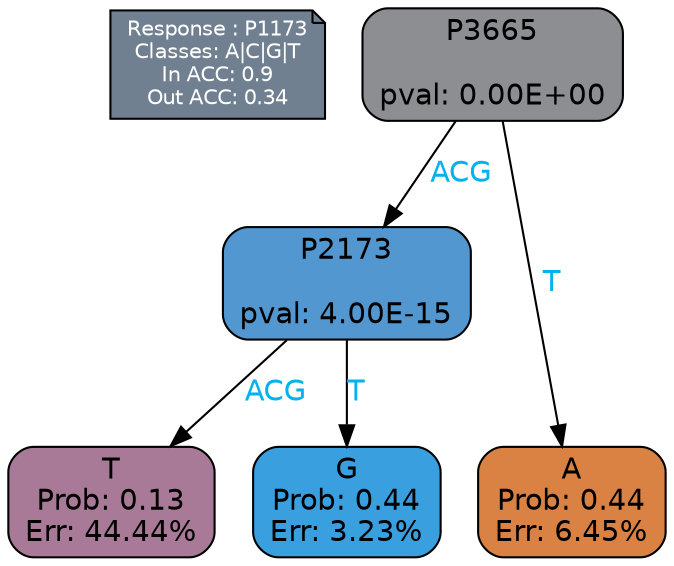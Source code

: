 digraph Tree {
node [shape=box, style="filled, rounded", color="black", fontname=helvetica] ;
graph [ranksep=equally, splines=polylines, bgcolor=transparent, dpi=600] ;
edge [fontname=helvetica] ;
LEGEND [label="Response : P1173
Classes: A|C|G|T
In ACC: 0.9
Out ACC: 0.34
",shape=note,align=left,style=filled,fillcolor="slategray",fontcolor="white",fontsize=10];1 [label="P3665

pval: 0.00E+00", fillcolor="#8d8e92"] ;
2 [label="P2173

pval: 4.00E-15", fillcolor="#5297cf"] ;
3 [label="T
Prob: 0.13
Err: 44.44%", fillcolor="#a87a98"] ;
4 [label="G
Prob: 0.44
Err: 3.23%", fillcolor="#399fdf"] ;
5 [label="A
Prob: 0.44
Err: 6.45%", fillcolor="#d98244"] ;
1 -> 2 [label="ACG",fontcolor=deepskyblue2] ;
1 -> 5 [label="T",fontcolor=deepskyblue2] ;
2 -> 3 [label="ACG",fontcolor=deepskyblue2] ;
2 -> 4 [label="T",fontcolor=deepskyblue2] ;
{rank = same; 3;4;5;}{rank = same; LEGEND;1;}}